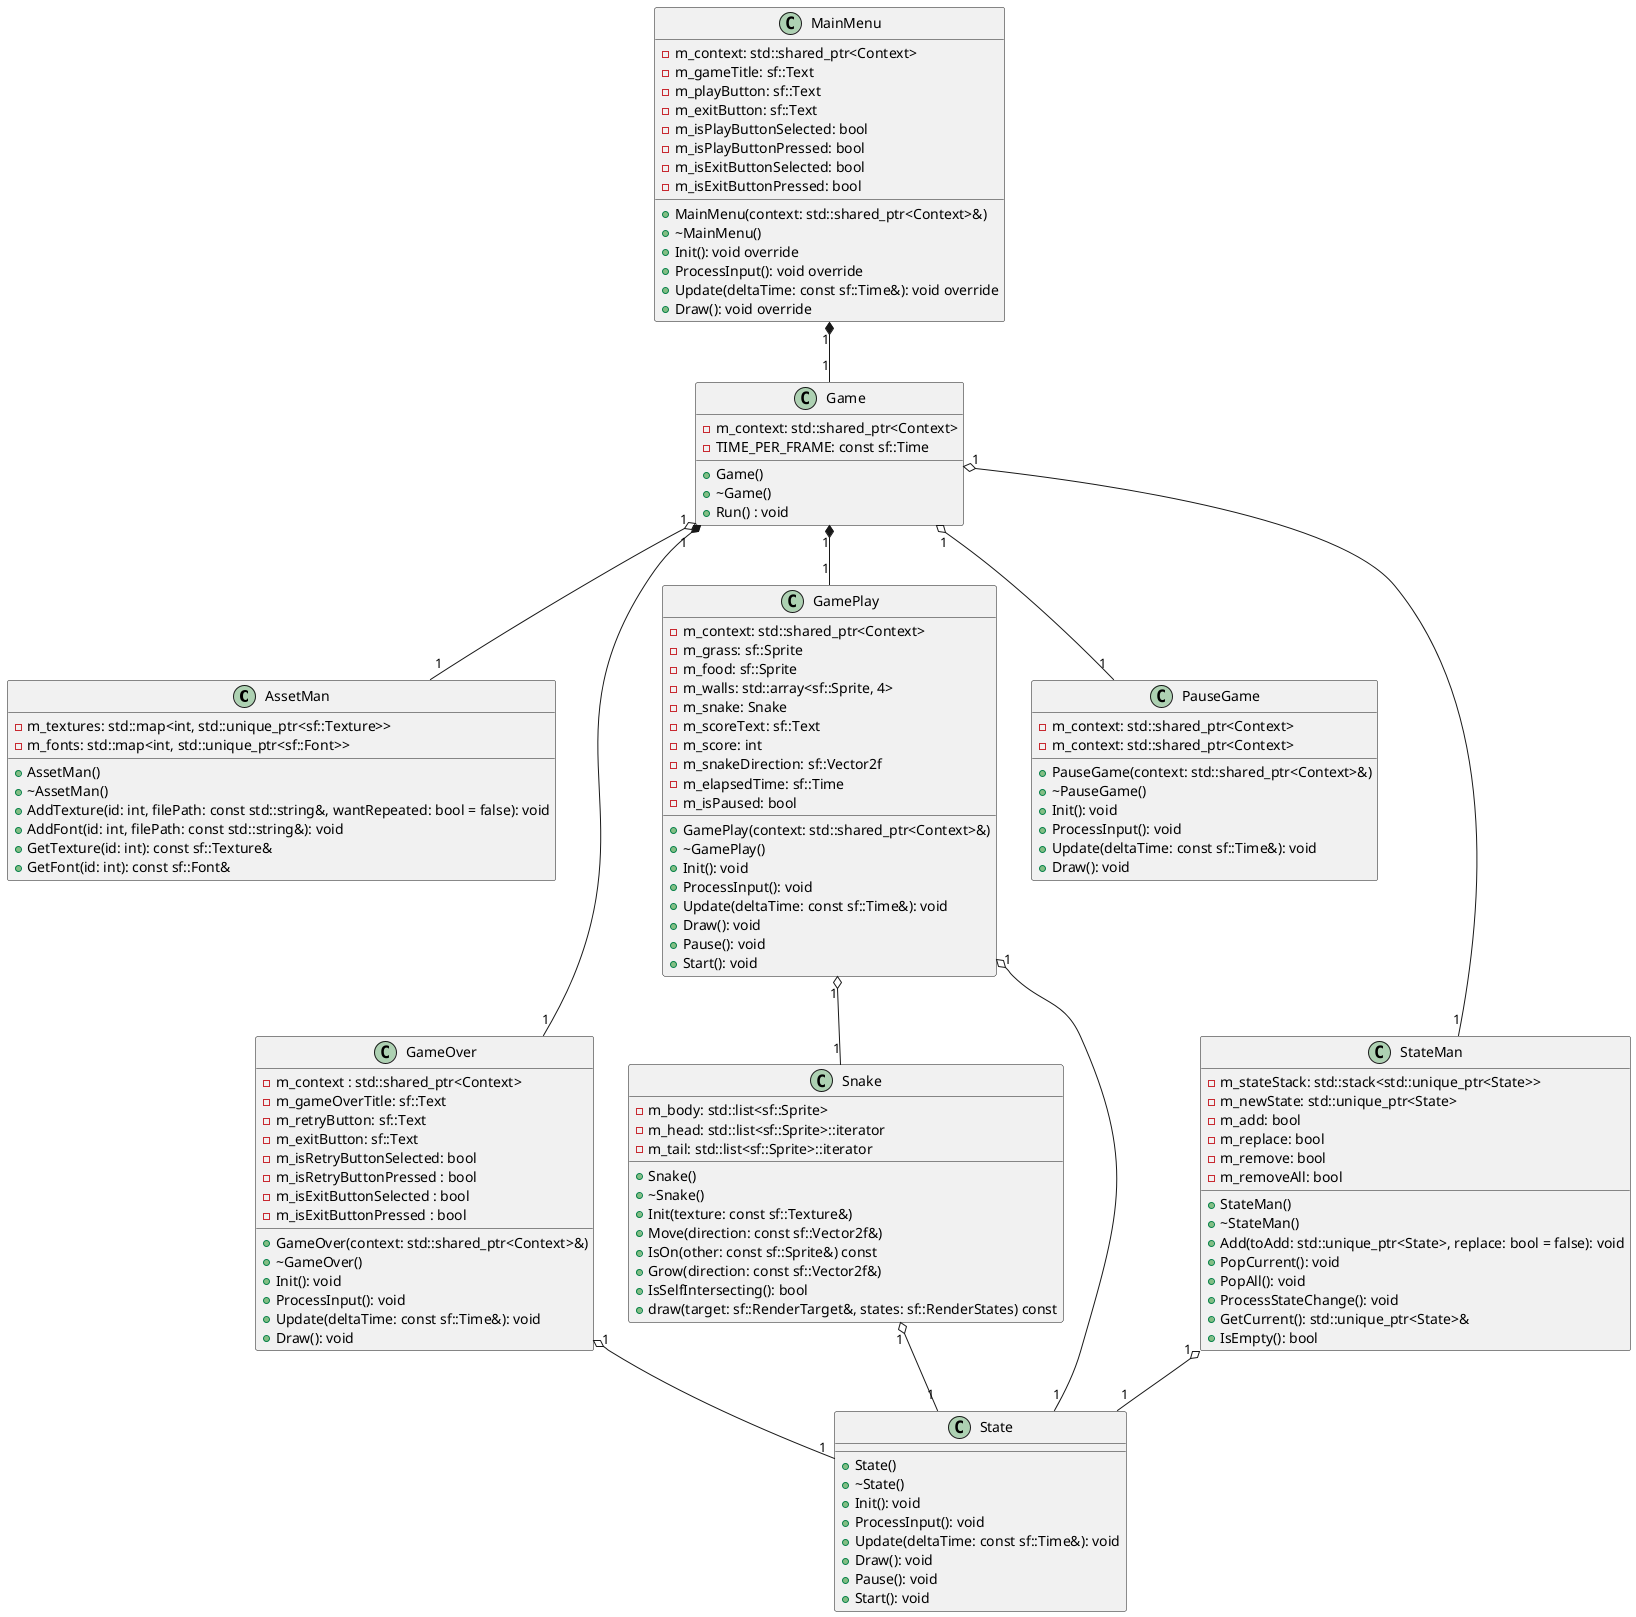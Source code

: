 @startuml diagrama

class AssetMan {
    - m_textures: std::map<int, std::unique_ptr<sf::Texture>>
    - m_fonts: std::map<int, std::unique_ptr<sf::Font>>
    + AssetMan()
    +~AssetMan()
    + AddTexture(id: int, filePath: const std::string&, wantRepeated: bool = false): void
    + AddFont(id: int, filePath: const std::string&): void
    + GetTexture(id: int): const sf::Texture&
    + GetFont(id: int): const sf::Font&
    }
class Game{
    - m_context: std::shared_ptr<Context>
    - TIME_PER_FRAME: const sf::Time
    + Game()
    + ~Game()
    + Run() : void
}
class GameOver{
    - m_context : std::shared_ptr<Context>
    - m_gameOverTitle: sf::Text
    - m_retryButton: sf::Text
    - m_exitButton: sf::Text
    - m_isRetryButtonSelected: bool
    - m_isRetryButtonPressed : bool
    - m_isExitButtonSelected : bool
    - m_isExitButtonPressed : bool
    + GameOver(context: std::shared_ptr<Context>&)
    + ~GameOver()
    + Init(): void 
    + ProcessInput(): void
    + Update(deltaTime: const sf::Time&): void
    + Draw(): void 
}
class GamePlay{
    - m_context: std::shared_ptr<Context>
    - m_grass: sf::Sprite
    - m_food: sf::Sprite
    - m_walls: std::array<sf::Sprite, 4>
    - m_snake: Snake
    - m_scoreText: sf::Text
    - m_score: int
    - m_snakeDirection: sf::Vector2f
    - m_elapsedTime: sf::Time
    - m_isPaused: bool
    + GamePlay(context: std::shared_ptr<Context>&)
    + ~GamePlay()
    + Init(): void
    + ProcessInput(): void
    + Update(deltaTime: const sf::Time&): void
    + Draw(): void
    + Pause(): void
    + Start(): void
}
class MainMenu {
    - m_context: std::shared_ptr<Context>
    - m_gameTitle: sf::Text
    - m_playButton: sf::Text
    - m_exitButton: sf::Text
    - m_isPlayButtonSelected: bool
    - m_isPlayButtonPressed: bool
    - m_isExitButtonSelected: bool
    - m_isExitButtonPressed: bool
    + MainMenu(context: std::shared_ptr<Context>&)
    + ~MainMenu()
    + Init(): void override
    + ProcessInput(): void override
    + Update(deltaTime: const sf::Time&): void override
    + Draw(): void override
}
class PauseGame {
    - m_context: std::shared_ptr<Context>
    - m_context: std::shared_ptr<Context>
    + PauseGame(context: std::shared_ptr<Context>&)
    + ~PauseGame()
    + Init(): void
    + ProcessInput(): void 
    + Update(deltaTime: const sf::Time&): void
    + Draw(): void
}
class Snake {
    - m_body: std::list<sf::Sprite>
    - m_head: std::list<sf::Sprite>::iterator
    - m_tail: std::list<sf::Sprite>::iterator
    + Snake()
    + ~Snake()
    + Init(texture: const sf::Texture&)
    + Move(direction: const sf::Vector2f&)
    + IsOn(other: const sf::Sprite&) const
    + Grow(direction: const sf::Vector2f&)
    + IsSelfIntersecting(): bool
    + draw(target: sf::RenderTarget&, states: sf::RenderStates) const
}
class State {
    + State()
    + ~State()
    + Init(): void
    + ProcessInput(): void
    + Update(deltaTime: const sf::Time&): void
    + Draw(): void
    + Pause(): void
    + Start(): void
}
class StateMan {
    - m_stateStack: std::stack<std::unique_ptr<State>>
    - m_newState: std::unique_ptr<State>
    - m_add: bool
    - m_replace: bool
    - m_remove: bool
    - m_removeAll: bool
    + StateMan()
    + ~StateMan()
    + Add(toAdd: std::unique_ptr<State>, replace: bool = false): void
    + PopCurrent(): void
    + PopAll(): void
    + ProcessStateChange(): void
    + GetCurrent(): std::unique_ptr<State>& 
    + IsEmpty(): bool
}


MainMenu "1" *-- "1" Game
Game "1" *-- "1" GamePlay
Game "1" *-- "1" GameOver
Game "1" o-- "1" PauseGame
Game "1" o-- "1" StateMan
Game "1" o-- "1" AssetMan
StateMan "1" o-- "1" State
GamePlay "1" o-- "1" State
GamePlay "1" o--  "1" Snake
GameOver "1" o-- "1" State
Snake "1" o-- "1" State
